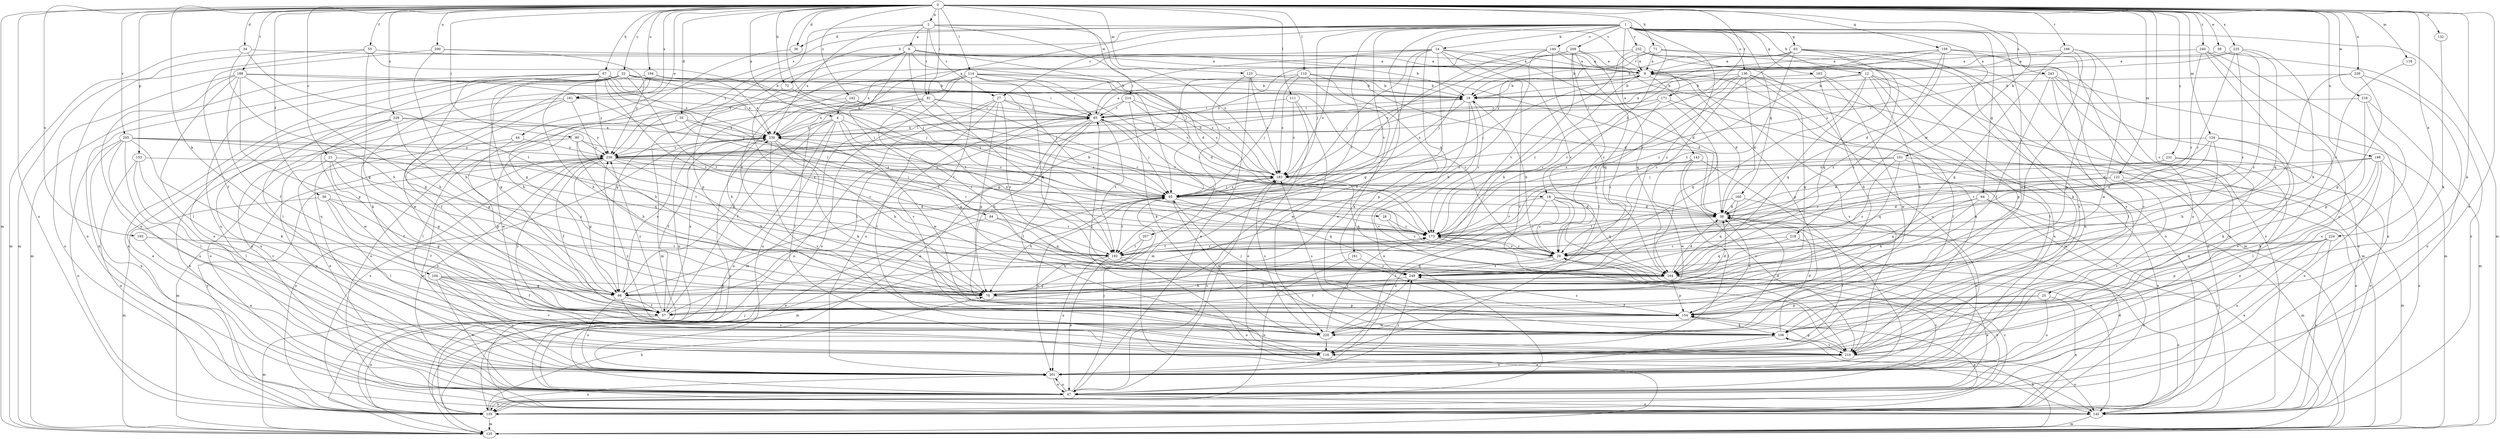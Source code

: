 strict digraph  {
0;
1;
2;
4;
6;
9;
12;
14;
18;
19;
21;
22;
25;
27;
28;
29;
34;
35;
36;
38;
39;
44;
47;
55;
56;
57;
63;
64;
66;
67;
71;
72;
76;
80;
81;
84;
85;
95;
101;
104;
106;
110;
111;
114;
116;
118;
122;
123;
124;
125;
132;
135;
136;
140;
143;
145;
153;
154;
159;
160;
161;
163;
164;
166;
171;
173;
181;
183;
188;
192;
193;
194;
198;
200;
201;
205;
207;
209;
210;
214;
216;
218;
220;
224;
225;
226;
229;
230;
231;
232;
239;
240;
242;
243;
249;
0 -> 2  [label=a];
0 -> 4  [label=a];
0 -> 21  [label=c];
0 -> 22  [label=c];
0 -> 25  [label=c];
0 -> 34  [label=d];
0 -> 35  [label=d];
0 -> 36  [label=d];
0 -> 39  [label=e];
0 -> 44  [label=e];
0 -> 47  [label=e];
0 -> 55  [label=f];
0 -> 56  [label=f];
0 -> 67  [label=h];
0 -> 71  [label=h];
0 -> 72  [label=h];
0 -> 80  [label=i];
0 -> 81  [label=i];
0 -> 95  [label=j];
0 -> 101  [label=k];
0 -> 104  [label=k];
0 -> 106  [label=k];
0 -> 110  [label=l];
0 -> 111  [label=l];
0 -> 114  [label=l];
0 -> 118  [label=m];
0 -> 122  [label=m];
0 -> 123  [label=m];
0 -> 124  [label=m];
0 -> 125  [label=m];
0 -> 132  [label=n];
0 -> 135  [label=n];
0 -> 153  [label=p];
0 -> 159  [label=q];
0 -> 166  [label=r];
0 -> 171  [label=r];
0 -> 181  [label=s];
0 -> 188  [label=t];
0 -> 193  [label=u];
0 -> 194  [label=u];
0 -> 198  [label=u];
0 -> 200  [label=u];
0 -> 205  [label=v];
0 -> 214  [label=w];
0 -> 216  [label=w];
0 -> 224  [label=x];
0 -> 225  [label=x];
0 -> 226  [label=x];
0 -> 229  [label=x];
0 -> 231  [label=y];
0 -> 240  [label=z];
0 -> 242  [label=z];
1 -> 4  [label=a];
1 -> 12  [label=b];
1 -> 14  [label=b];
1 -> 18  [label=b];
1 -> 27  [label=c];
1 -> 36  [label=d];
1 -> 47  [label=e];
1 -> 63  [label=g];
1 -> 64  [label=g];
1 -> 72  [label=h];
1 -> 95  [label=j];
1 -> 125  [label=m];
1 -> 136  [label=o];
1 -> 140  [label=o];
1 -> 143  [label=o];
1 -> 160  [label=q];
1 -> 161  [label=q];
1 -> 163  [label=q];
1 -> 181  [label=s];
1 -> 192  [label=t];
1 -> 207  [label=v];
1 -> 209  [label=v];
1 -> 218  [label=w];
1 -> 220  [label=w];
1 -> 232  [label=y];
1 -> 243  [label=z];
1 -> 249  [label=z];
2 -> 6  [label=a];
2 -> 27  [label=c];
2 -> 81  [label=i];
2 -> 95  [label=j];
2 -> 171  [label=r];
2 -> 183  [label=s];
2 -> 230  [label=x];
2 -> 239  [label=y];
4 -> 18  [label=b];
4 -> 28  [label=c];
4 -> 57  [label=f];
4 -> 66  [label=g];
4 -> 135  [label=n];
4 -> 201  [label=u];
4 -> 220  [label=w];
4 -> 230  [label=x];
6 -> 9  [label=a];
6 -> 19  [label=b];
6 -> 38  [label=d];
6 -> 84  [label=i];
6 -> 95  [label=j];
6 -> 154  [label=p];
6 -> 173  [label=r];
6 -> 201  [label=u];
6 -> 249  [label=z];
9 -> 19  [label=b];
9 -> 38  [label=d];
9 -> 95  [label=j];
9 -> 154  [label=p];
9 -> 173  [label=r];
9 -> 210  [label=v];
12 -> 19  [label=b];
12 -> 29  [label=c];
12 -> 76  [label=h];
12 -> 135  [label=n];
12 -> 154  [label=p];
12 -> 164  [label=q];
12 -> 173  [label=r];
12 -> 201  [label=u];
14 -> 9  [label=a];
14 -> 29  [label=c];
14 -> 38  [label=d];
14 -> 57  [label=f];
14 -> 66  [label=g];
14 -> 85  [label=i];
14 -> 95  [label=j];
14 -> 183  [label=s];
14 -> 210  [label=v];
14 -> 230  [label=x];
18 -> 29  [label=c];
18 -> 38  [label=d];
18 -> 116  [label=l];
18 -> 145  [label=o];
18 -> 164  [label=q];
18 -> 173  [label=r];
18 -> 201  [label=u];
19 -> 85  [label=i];
19 -> 135  [label=n];
19 -> 173  [label=r];
19 -> 183  [label=s];
19 -> 210  [label=v];
21 -> 57  [label=f];
21 -> 66  [label=g];
21 -> 183  [label=s];
21 -> 201  [label=u];
21 -> 249  [label=z];
22 -> 19  [label=b];
22 -> 66  [label=g];
22 -> 76  [label=h];
22 -> 95  [label=j];
22 -> 106  [label=k];
22 -> 116  [label=l];
22 -> 135  [label=n];
22 -> 183  [label=s];
22 -> 192  [label=t];
22 -> 201  [label=u];
22 -> 230  [label=x];
25 -> 57  [label=f];
25 -> 135  [label=n];
25 -> 154  [label=p];
25 -> 201  [label=u];
27 -> 85  [label=i];
27 -> 116  [label=l];
27 -> 125  [label=m];
27 -> 135  [label=n];
27 -> 154  [label=p];
27 -> 183  [label=s];
27 -> 249  [label=z];
28 -> 29  [label=c];
28 -> 173  [label=r];
29 -> 19  [label=b];
29 -> 57  [label=f];
29 -> 85  [label=i];
29 -> 135  [label=n];
29 -> 173  [label=r];
29 -> 249  [label=z];
34 -> 9  [label=a];
34 -> 76  [label=h];
34 -> 125  [label=m];
34 -> 192  [label=t];
35 -> 116  [label=l];
35 -> 173  [label=r];
35 -> 192  [label=t];
35 -> 220  [label=w];
35 -> 230  [label=x];
36 -> 66  [label=g];
38 -> 116  [label=l];
38 -> 173  [label=r];
39 -> 9  [label=a];
39 -> 145  [label=o];
39 -> 249  [label=z];
44 -> 47  [label=e];
44 -> 154  [label=p];
44 -> 239  [label=y];
47 -> 29  [label=c];
47 -> 95  [label=j];
47 -> 135  [label=n];
47 -> 145  [label=o];
47 -> 183  [label=s];
47 -> 201  [label=u];
55 -> 9  [label=a];
55 -> 66  [label=g];
55 -> 95  [label=j];
55 -> 125  [label=m];
55 -> 145  [label=o];
56 -> 38  [label=d];
56 -> 57  [label=f];
56 -> 66  [label=g];
56 -> 116  [label=l];
56 -> 125  [label=m];
57 -> 85  [label=i];
57 -> 125  [label=m];
57 -> 135  [label=n];
57 -> 230  [label=x];
57 -> 239  [label=y];
63 -> 9  [label=a];
63 -> 19  [label=b];
63 -> 106  [label=k];
63 -> 145  [label=o];
63 -> 164  [label=q];
63 -> 173  [label=r];
63 -> 192  [label=t];
63 -> 210  [label=v];
64 -> 38  [label=d];
64 -> 76  [label=h];
64 -> 125  [label=m];
64 -> 145  [label=o];
64 -> 164  [label=q];
66 -> 57  [label=f];
66 -> 201  [label=u];
66 -> 210  [label=v];
66 -> 230  [label=x];
67 -> 19  [label=b];
67 -> 66  [label=g];
67 -> 76  [label=h];
67 -> 95  [label=j];
67 -> 125  [label=m];
67 -> 173  [label=r];
67 -> 192  [label=t];
67 -> 230  [label=x];
67 -> 239  [label=y];
71 -> 9  [label=a];
71 -> 19  [label=b];
71 -> 210  [label=v];
71 -> 239  [label=y];
71 -> 249  [label=z];
72 -> 192  [label=t];
72 -> 249  [label=z];
76 -> 38  [label=d];
76 -> 154  [label=p];
80 -> 29  [label=c];
80 -> 47  [label=e];
80 -> 76  [label=h];
80 -> 95  [label=j];
80 -> 239  [label=y];
81 -> 85  [label=i];
81 -> 116  [label=l];
81 -> 173  [label=r];
81 -> 192  [label=t];
81 -> 230  [label=x];
81 -> 249  [label=z];
84 -> 47  [label=e];
84 -> 164  [label=q];
84 -> 173  [label=r];
85 -> 9  [label=a];
85 -> 47  [label=e];
85 -> 76  [label=h];
85 -> 95  [label=j];
85 -> 116  [label=l];
85 -> 192  [label=t];
85 -> 230  [label=x];
95 -> 38  [label=d];
95 -> 76  [label=h];
95 -> 125  [label=m];
95 -> 164  [label=q];
95 -> 183  [label=s];
95 -> 192  [label=t];
95 -> 201  [label=u];
95 -> 220  [label=w];
101 -> 95  [label=j];
101 -> 135  [label=n];
101 -> 145  [label=o];
101 -> 164  [label=q];
101 -> 183  [label=s];
101 -> 249  [label=z];
104 -> 47  [label=e];
104 -> 57  [label=f];
104 -> 66  [label=g];
104 -> 76  [label=h];
104 -> 201  [label=u];
104 -> 210  [label=v];
106 -> 38  [label=d];
106 -> 47  [label=e];
106 -> 85  [label=i];
106 -> 183  [label=s];
106 -> 210  [label=v];
110 -> 19  [label=b];
110 -> 38  [label=d];
110 -> 66  [label=g];
110 -> 95  [label=j];
110 -> 106  [label=k];
110 -> 154  [label=p];
110 -> 183  [label=s];
111 -> 85  [label=i];
111 -> 145  [label=o];
111 -> 183  [label=s];
111 -> 220  [label=w];
114 -> 19  [label=b];
114 -> 66  [label=g];
114 -> 85  [label=i];
114 -> 125  [label=m];
114 -> 135  [label=n];
114 -> 145  [label=o];
114 -> 164  [label=q];
114 -> 173  [label=r];
114 -> 183  [label=s];
114 -> 210  [label=v];
118 -> 29  [label=c];
122 -> 95  [label=j];
122 -> 125  [label=m];
122 -> 173  [label=r];
122 -> 210  [label=v];
123 -> 19  [label=b];
123 -> 29  [label=c];
123 -> 38  [label=d];
123 -> 47  [label=e];
123 -> 125  [label=m];
123 -> 183  [label=s];
124 -> 38  [label=d];
124 -> 76  [label=h];
124 -> 106  [label=k];
124 -> 192  [label=t];
124 -> 210  [label=v];
124 -> 239  [label=y];
125 -> 95  [label=j];
125 -> 106  [label=k];
132 -> 106  [label=k];
135 -> 29  [label=c];
135 -> 38  [label=d];
135 -> 76  [label=h];
135 -> 125  [label=m];
135 -> 154  [label=p];
135 -> 201  [label=u];
135 -> 230  [label=x];
135 -> 239  [label=y];
136 -> 19  [label=b];
136 -> 29  [label=c];
136 -> 38  [label=d];
136 -> 66  [label=g];
136 -> 116  [label=l];
136 -> 125  [label=m];
136 -> 173  [label=r];
136 -> 192  [label=t];
140 -> 9  [label=a];
140 -> 76  [label=h];
140 -> 95  [label=j];
140 -> 125  [label=m];
140 -> 164  [label=q];
140 -> 239  [label=y];
143 -> 116  [label=l];
143 -> 183  [label=s];
143 -> 201  [label=u];
143 -> 210  [label=v];
143 -> 220  [label=w];
145 -> 125  [label=m];
145 -> 230  [label=x];
153 -> 116  [label=l];
153 -> 135  [label=n];
153 -> 183  [label=s];
153 -> 210  [label=v];
154 -> 38  [label=d];
154 -> 95  [label=j];
154 -> 106  [label=k];
154 -> 220  [label=w];
154 -> 249  [label=z];
159 -> 9  [label=a];
159 -> 38  [label=d];
159 -> 201  [label=u];
159 -> 210  [label=v];
159 -> 230  [label=x];
159 -> 239  [label=y];
159 -> 249  [label=z];
160 -> 38  [label=d];
160 -> 164  [label=q];
160 -> 192  [label=t];
160 -> 201  [label=u];
161 -> 135  [label=n];
161 -> 249  [label=z];
163 -> 19  [label=b];
163 -> 76  [label=h];
163 -> 116  [label=l];
163 -> 220  [label=w];
164 -> 38  [label=d];
164 -> 47  [label=e];
164 -> 57  [label=f];
164 -> 66  [label=g];
164 -> 145  [label=o];
164 -> 154  [label=p];
166 -> 9  [label=a];
166 -> 57  [label=f];
166 -> 66  [label=g];
166 -> 154  [label=p];
166 -> 220  [label=w];
171 -> 85  [label=i];
171 -> 164  [label=q];
171 -> 173  [label=r];
171 -> 201  [label=u];
171 -> 249  [label=z];
173 -> 29  [label=c];
173 -> 164  [label=q];
173 -> 192  [label=t];
173 -> 230  [label=x];
181 -> 47  [label=e];
181 -> 57  [label=f];
181 -> 76  [label=h];
181 -> 85  [label=i];
181 -> 145  [label=o];
183 -> 95  [label=j];
183 -> 164  [label=q];
188 -> 19  [label=b];
188 -> 57  [label=f];
188 -> 76  [label=h];
188 -> 95  [label=j];
188 -> 116  [label=l];
188 -> 145  [label=o];
188 -> 154  [label=p];
188 -> 201  [label=u];
192 -> 47  [label=e];
192 -> 145  [label=o];
192 -> 164  [label=q];
192 -> 173  [label=r];
192 -> 201  [label=u];
193 -> 192  [label=t];
193 -> 201  [label=u];
194 -> 19  [label=b];
194 -> 47  [label=e];
194 -> 85  [label=i];
194 -> 135  [label=n];
194 -> 220  [label=w];
194 -> 230  [label=x];
198 -> 38  [label=d];
198 -> 47  [label=e];
198 -> 106  [label=k];
198 -> 116  [label=l];
198 -> 145  [label=o];
198 -> 183  [label=s];
200 -> 9  [label=a];
200 -> 57  [label=f];
200 -> 76  [label=h];
200 -> 239  [label=y];
201 -> 47  [label=e];
201 -> 239  [label=y];
201 -> 249  [label=z];
205 -> 47  [label=e];
205 -> 106  [label=k];
205 -> 116  [label=l];
205 -> 135  [label=n];
205 -> 164  [label=q];
205 -> 192  [label=t];
205 -> 201  [label=u];
205 -> 239  [label=y];
207 -> 76  [label=h];
207 -> 192  [label=t];
209 -> 9  [label=a];
209 -> 29  [label=c];
209 -> 76  [label=h];
209 -> 95  [label=j];
209 -> 116  [label=l];
209 -> 164  [label=q];
209 -> 183  [label=s];
210 -> 9  [label=a];
210 -> 145  [label=o];
210 -> 154  [label=p];
210 -> 201  [label=u];
210 -> 239  [label=y];
214 -> 38  [label=d];
214 -> 85  [label=i];
214 -> 106  [label=k];
214 -> 183  [label=s];
214 -> 201  [label=u];
216 -> 85  [label=i];
216 -> 125  [label=m];
216 -> 154  [label=p];
216 -> 201  [label=u];
218 -> 29  [label=c];
218 -> 135  [label=n];
218 -> 164  [label=q];
220 -> 38  [label=d];
220 -> 116  [label=l];
220 -> 173  [label=r];
220 -> 183  [label=s];
220 -> 239  [label=y];
220 -> 249  [label=z];
224 -> 29  [label=c];
224 -> 47  [label=e];
224 -> 145  [label=o];
224 -> 154  [label=p];
224 -> 164  [label=q];
224 -> 201  [label=u];
225 -> 9  [label=a];
225 -> 29  [label=c];
225 -> 76  [label=h];
225 -> 164  [label=q];
225 -> 173  [label=r];
225 -> 183  [label=s];
226 -> 19  [label=b];
226 -> 29  [label=c];
226 -> 66  [label=g];
226 -> 135  [label=n];
229 -> 47  [label=e];
229 -> 66  [label=g];
229 -> 201  [label=u];
229 -> 220  [label=w];
229 -> 230  [label=x];
229 -> 239  [label=y];
230 -> 9  [label=a];
230 -> 57  [label=f];
230 -> 76  [label=h];
230 -> 85  [label=i];
230 -> 106  [label=k];
230 -> 164  [label=q];
230 -> 210  [label=v];
230 -> 239  [label=y];
231 -> 38  [label=d];
231 -> 47  [label=e];
231 -> 145  [label=o];
231 -> 183  [label=s];
232 -> 9  [label=a];
232 -> 125  [label=m];
232 -> 145  [label=o];
232 -> 192  [label=t];
232 -> 201  [label=u];
232 -> 239  [label=y];
239 -> 19  [label=b];
239 -> 47  [label=e];
239 -> 57  [label=f];
239 -> 66  [label=g];
239 -> 76  [label=h];
239 -> 95  [label=j];
239 -> 125  [label=m];
239 -> 135  [label=n];
239 -> 173  [label=r];
239 -> 183  [label=s];
240 -> 9  [label=a];
240 -> 116  [label=l];
240 -> 135  [label=n];
240 -> 173  [label=r];
240 -> 201  [label=u];
242 -> 76  [label=h];
242 -> 85  [label=i];
242 -> 145  [label=o];
242 -> 173  [label=r];
243 -> 19  [label=b];
243 -> 47  [label=e];
243 -> 57  [label=f];
243 -> 116  [label=l];
243 -> 125  [label=m];
243 -> 145  [label=o];
249 -> 76  [label=h];
}
